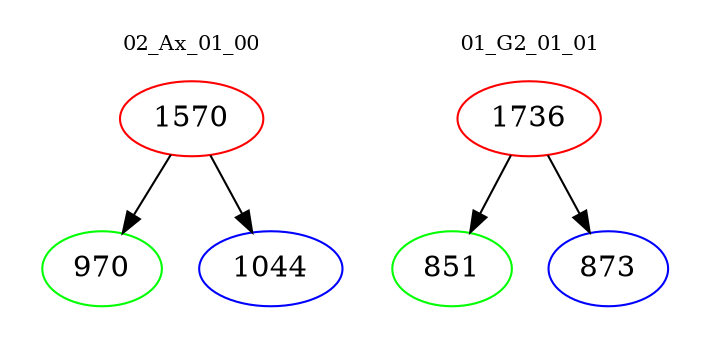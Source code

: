 digraph{
subgraph cluster_0 {
color = white
label = "02_Ax_01_00";
fontsize=10;
T0_1570 [label="1570", color="red"]
T0_1570 -> T0_970 [color="black"]
T0_970 [label="970", color="green"]
T0_1570 -> T0_1044 [color="black"]
T0_1044 [label="1044", color="blue"]
}
subgraph cluster_1 {
color = white
label = "01_G2_01_01";
fontsize=10;
T1_1736 [label="1736", color="red"]
T1_1736 -> T1_851 [color="black"]
T1_851 [label="851", color="green"]
T1_1736 -> T1_873 [color="black"]
T1_873 [label="873", color="blue"]
}
}
